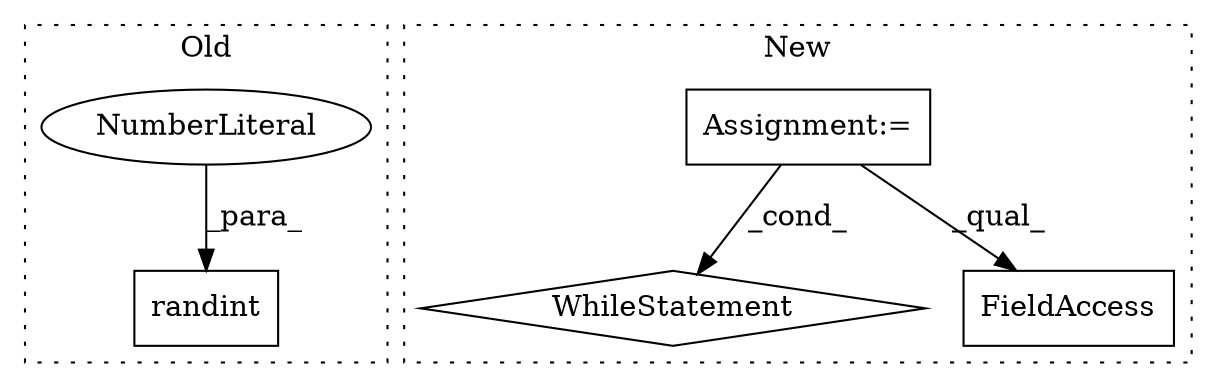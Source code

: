 digraph G {
subgraph cluster0 {
1 [label="randint" a="32" s="2891,2913" l="8,1" shape="box"];
3 [label="NumberLiteral" a="34" s="2899" l="1" shape="ellipse"];
label = "Old";
style="dotted";
}
subgraph cluster1 {
2 [label="WhileStatement" a="61" s="3303,3324" l="7,2" shape="diamond"];
4 [label="Assignment:=" a="7" s="2212,2290" l="53,2" shape="box"];
5 [label="FieldAccess" a="22" s="3351" l="18" shape="box"];
label = "New";
style="dotted";
}
3 -> 1 [label="_para_"];
4 -> 2 [label="_cond_"];
4 -> 5 [label="_qual_"];
}